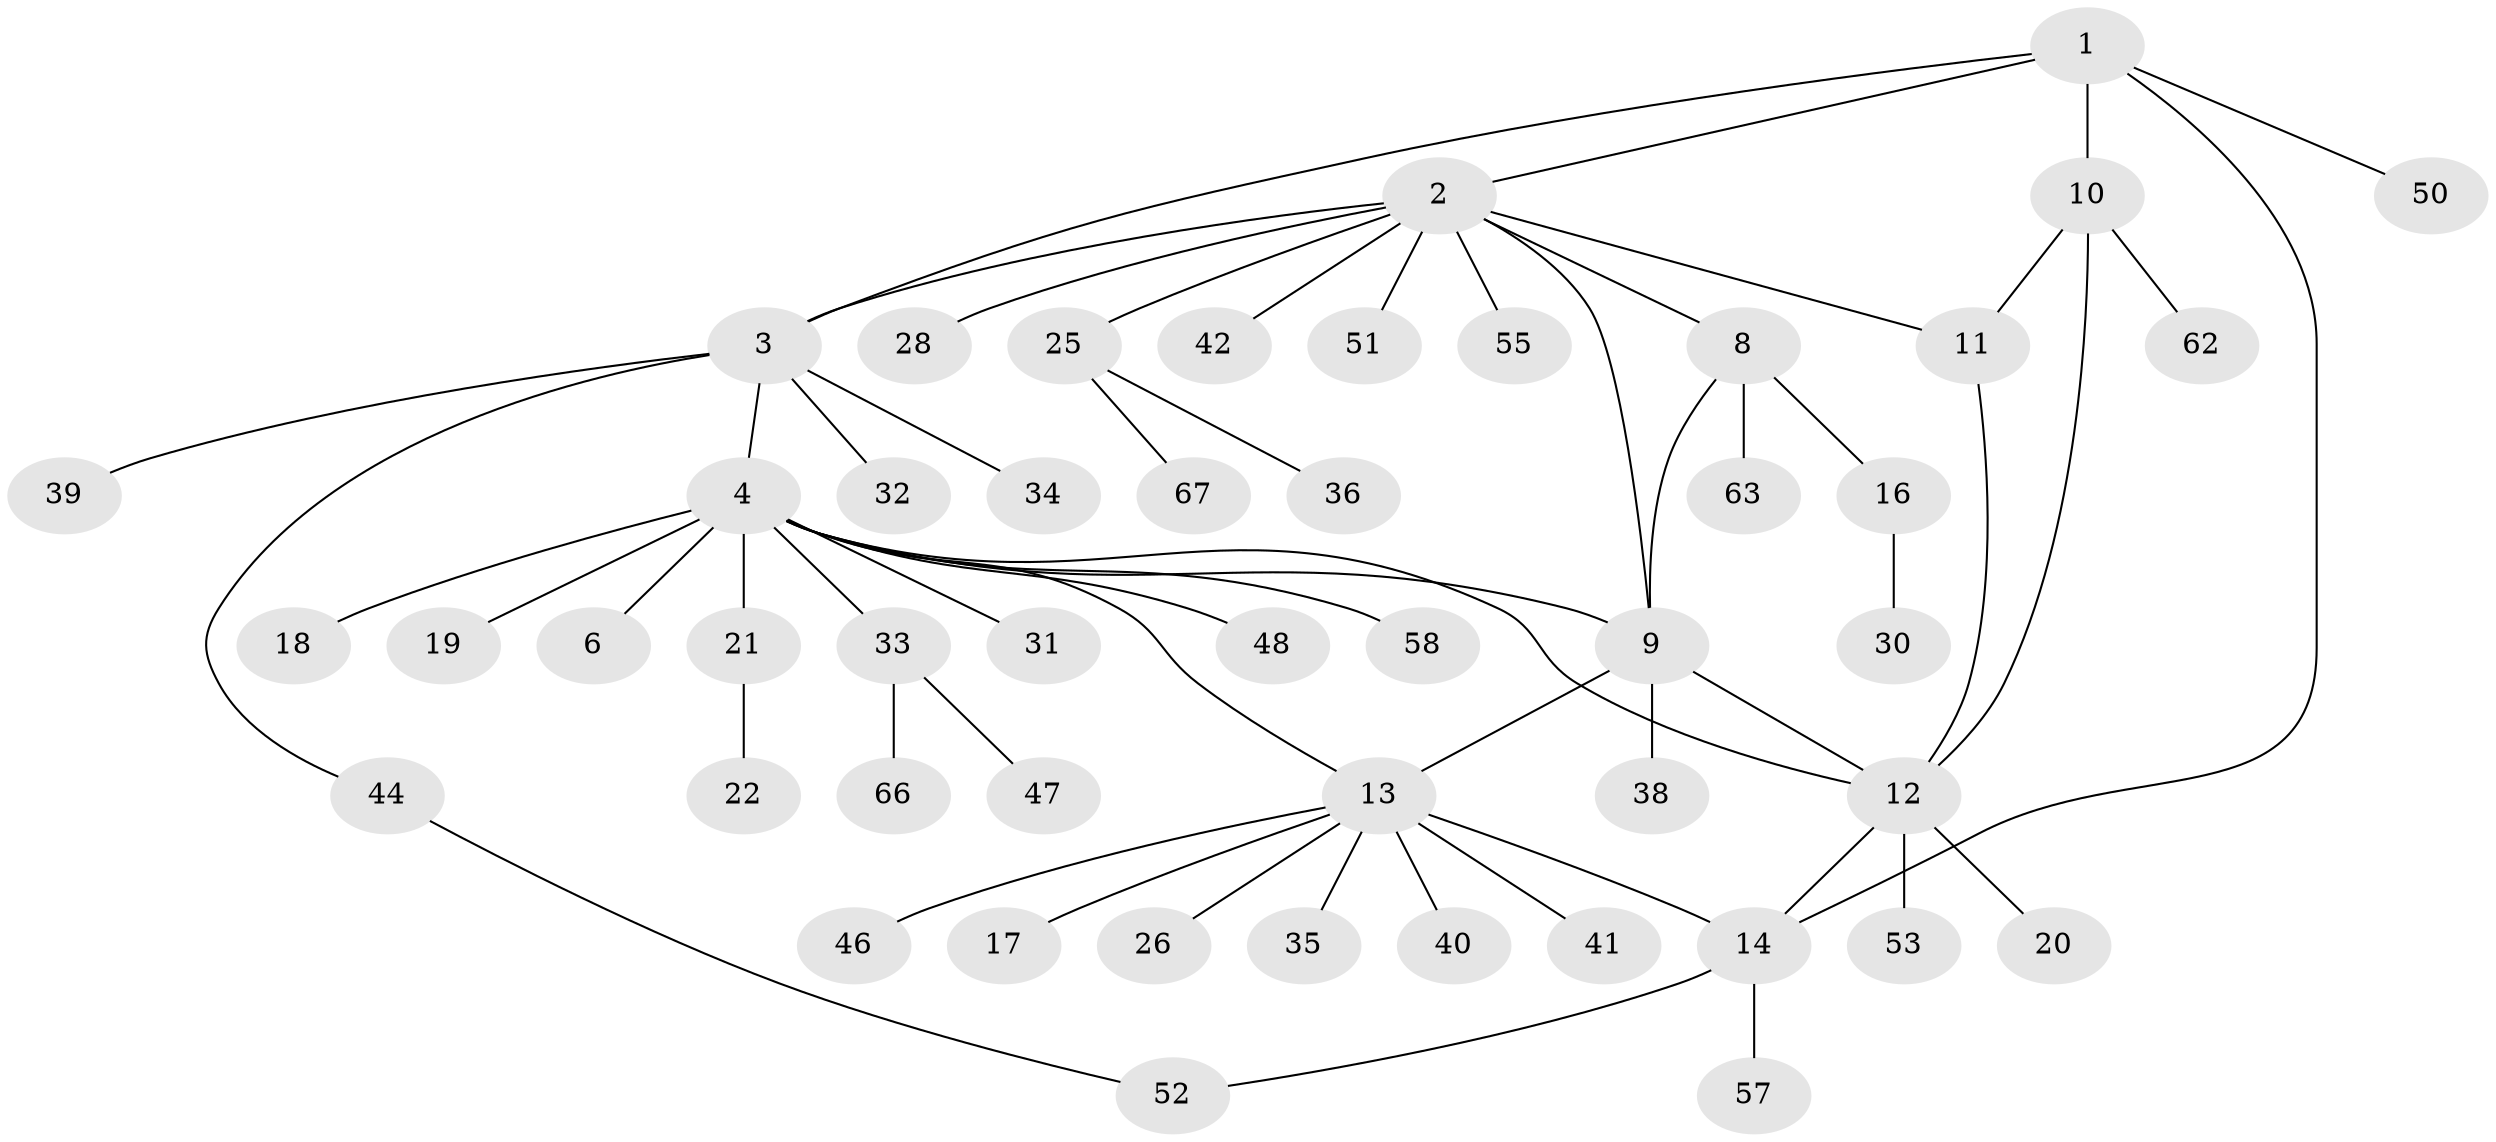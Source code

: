 // original degree distribution, {6: 0.029411764705882353, 4: 0.058823529411764705, 7: 0.029411764705882353, 10: 0.014705882352941176, 5: 0.029411764705882353, 3: 0.07352941176470588, 8: 0.04411764705882353, 2: 0.14705882352941177, 1: 0.5735294117647058}
// Generated by graph-tools (version 1.1) at 2025/42/03/06/25 10:42:11]
// undirected, 49 vertices, 59 edges
graph export_dot {
graph [start="1"]
  node [color=gray90,style=filled];
  1 [super="+27"];
  2 [super="+7"];
  3 [super="+29"];
  4 [super="+5"];
  6 [super="+24"];
  8 [super="+56"];
  9;
  10 [super="+59"];
  11;
  12 [super="+68"];
  13 [super="+15"];
  14 [super="+23"];
  16;
  17;
  18;
  19;
  20;
  21 [super="+60"];
  22;
  25 [super="+61"];
  26;
  28;
  30 [super="+37"];
  31;
  32;
  33 [super="+43"];
  34;
  35 [super="+49"];
  36;
  38 [super="+65"];
  39;
  40;
  41;
  42;
  44 [super="+45"];
  46;
  47;
  48 [super="+54"];
  50;
  51;
  52;
  53;
  55;
  57;
  58;
  62 [super="+64"];
  63;
  66;
  67;
  1 -- 2;
  1 -- 3;
  1 -- 14;
  1 -- 50;
  1 -- 10;
  2 -- 3;
  2 -- 11;
  2 -- 8;
  2 -- 9;
  2 -- 42;
  2 -- 51;
  2 -- 55;
  2 -- 25;
  2 -- 28;
  3 -- 34;
  3 -- 39;
  3 -- 44;
  3 -- 4;
  3 -- 32;
  4 -- 6 [weight=2];
  4 -- 12;
  4 -- 18;
  4 -- 21;
  4 -- 31;
  4 -- 33;
  4 -- 48;
  4 -- 58;
  4 -- 13;
  4 -- 19;
  4 -- 9;
  8 -- 9;
  8 -- 16;
  8 -- 63;
  9 -- 12;
  9 -- 38;
  9 -- 13;
  10 -- 11;
  10 -- 12;
  10 -- 62;
  11 -- 12;
  12 -- 14;
  12 -- 20;
  12 -- 53;
  13 -- 14 [weight=2];
  13 -- 41;
  13 -- 46;
  13 -- 35;
  13 -- 40;
  13 -- 17;
  13 -- 26;
  14 -- 52;
  14 -- 57;
  16 -- 30;
  21 -- 22;
  25 -- 36;
  25 -- 67;
  33 -- 66;
  33 -- 47;
  44 -- 52;
}
